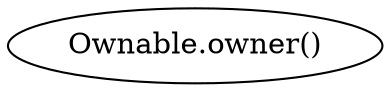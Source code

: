 digraph "" {
	graph [bb="0,0,157.73,36"];
	node [label="\N"];
	"Ownable.owner()"	 [height=0.5,
		pos="78.867,18",
		width=2.1907];
}
